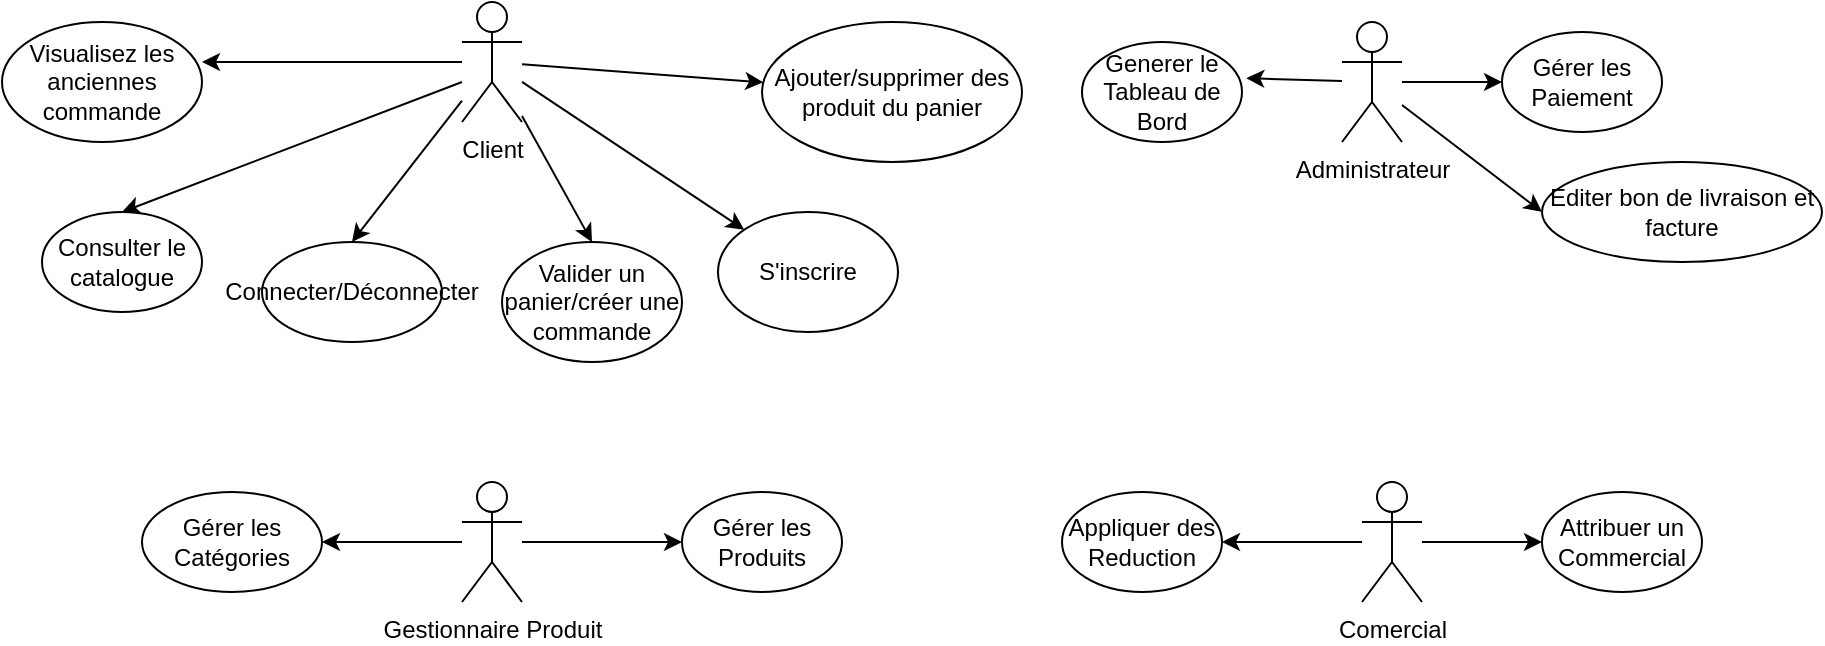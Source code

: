 <mxfile version="26.0.10">
  <diagram name="Page-1" id="40aZh_R9QP_4ye0zqLsw">
    <mxGraphModel dx="943" dy="545" grid="1" gridSize="10" guides="1" tooltips="1" connect="1" arrows="1" fold="1" page="1" pageScale="1" pageWidth="827" pageHeight="1169" math="0" shadow="0">
      <root>
        <mxCell id="0" />
        <mxCell id="1" parent="0" />
        <mxCell id="r5HxK-3WVwDXOcppo8CS-10" style="rounded=0;orthogonalLoop=1;jettySize=auto;html=1;entryX=0.5;entryY=0;entryDx=0;entryDy=0;" edge="1" parent="1" source="r5HxK-3WVwDXOcppo8CS-1" target="r5HxK-3WVwDXOcppo8CS-5">
          <mxGeometry relative="1" as="geometry" />
        </mxCell>
        <mxCell id="r5HxK-3WVwDXOcppo8CS-13" style="rounded=0;orthogonalLoop=1;jettySize=auto;html=1;strokeColor=default;entryX=0.5;entryY=0;entryDx=0;entryDy=0;" edge="1" parent="1" target="r5HxK-3WVwDXOcppo8CS-2">
          <mxGeometry relative="1" as="geometry">
            <mxPoint x="240" y="60.004" as="sourcePoint" />
            <mxPoint x="170" y="159.97" as="targetPoint" />
          </mxGeometry>
        </mxCell>
        <mxCell id="r5HxK-3WVwDXOcppo8CS-14" style="rounded=0;orthogonalLoop=1;jettySize=auto;html=1;entryX=0.5;entryY=0;entryDx=0;entryDy=0;" edge="1" parent="1" source="r5HxK-3WVwDXOcppo8CS-1" target="r5HxK-3WVwDXOcppo8CS-3">
          <mxGeometry relative="1" as="geometry" />
        </mxCell>
        <mxCell id="r5HxK-3WVwDXOcppo8CS-17" style="rounded=0;orthogonalLoop=1;jettySize=auto;html=1;" edge="1" parent="1" source="r5HxK-3WVwDXOcppo8CS-1" target="r5HxK-3WVwDXOcppo8CS-16">
          <mxGeometry relative="1" as="geometry" />
        </mxCell>
        <mxCell id="r5HxK-3WVwDXOcppo8CS-21" style="rounded=0;orthogonalLoop=1;jettySize=auto;html=1;" edge="1" parent="1" source="r5HxK-3WVwDXOcppo8CS-1" target="r5HxK-3WVwDXOcppo8CS-20">
          <mxGeometry relative="1" as="geometry" />
        </mxCell>
        <mxCell id="r5HxK-3WVwDXOcppo8CS-1" value="&lt;div&gt;Client&lt;/div&gt;&lt;div&gt;&lt;br&gt;&lt;/div&gt;" style="shape=umlActor;verticalLabelPosition=bottom;verticalAlign=top;html=1;outlineConnect=0;" vertex="1" parent="1">
          <mxGeometry x="240" y="20" width="30" height="60" as="geometry" />
        </mxCell>
        <mxCell id="r5HxK-3WVwDXOcppo8CS-2" value="Consulter le catalogue" style="ellipse;whiteSpace=wrap;html=1;" vertex="1" parent="1">
          <mxGeometry x="30" y="125" width="80" height="50" as="geometry" />
        </mxCell>
        <mxCell id="r5HxK-3WVwDXOcppo8CS-3" value="Connecter/Déconnecter" style="ellipse;whiteSpace=wrap;html=1;" vertex="1" parent="1">
          <mxGeometry x="140" y="140" width="90" height="50" as="geometry" />
        </mxCell>
        <mxCell id="r5HxK-3WVwDXOcppo8CS-5" value="Valider un panier/créer une commande" style="ellipse;whiteSpace=wrap;html=1;" vertex="1" parent="1">
          <mxGeometry x="260" y="140" width="90" height="60" as="geometry" />
        </mxCell>
        <mxCell id="r5HxK-3WVwDXOcppo8CS-6" value="Visualisez les anciennes commande" style="ellipse;whiteSpace=wrap;html=1;" vertex="1" parent="1">
          <mxGeometry x="10" y="30" width="100" height="60" as="geometry" />
        </mxCell>
        <mxCell id="r5HxK-3WVwDXOcppo8CS-8" style="rounded=0;orthogonalLoop=1;jettySize=auto;html=1;entryX=1;entryY=0.333;entryDx=0;entryDy=0;entryPerimeter=0;" edge="1" parent="1" source="r5HxK-3WVwDXOcppo8CS-1" target="r5HxK-3WVwDXOcppo8CS-6">
          <mxGeometry relative="1" as="geometry" />
        </mxCell>
        <mxCell id="r5HxK-3WVwDXOcppo8CS-16" value="S&#39;inscrire" style="ellipse;whiteSpace=wrap;html=1;" vertex="1" parent="1">
          <mxGeometry x="368" y="125" width="90" height="60" as="geometry" />
        </mxCell>
        <mxCell id="r5HxK-3WVwDXOcppo8CS-22" style="rounded=0;orthogonalLoop=1;jettySize=auto;html=1;" edge="1" parent="1" source="r5HxK-3WVwDXOcppo8CS-18" target="r5HxK-3WVwDXOcppo8CS-19">
          <mxGeometry relative="1" as="geometry" />
        </mxCell>
        <mxCell id="r5HxK-3WVwDXOcppo8CS-24" style="rounded=0;orthogonalLoop=1;jettySize=auto;html=1;entryX=1;entryY=0.5;entryDx=0;entryDy=0;" edge="1" parent="1" source="r5HxK-3WVwDXOcppo8CS-18" target="r5HxK-3WVwDXOcppo8CS-23">
          <mxGeometry relative="1" as="geometry" />
        </mxCell>
        <mxCell id="r5HxK-3WVwDXOcppo8CS-18" value="Gestionnaire Produit" style="shape=umlActor;verticalLabelPosition=bottom;verticalAlign=top;html=1;outlineConnect=0;" vertex="1" parent="1">
          <mxGeometry x="240" y="260" width="30" height="60" as="geometry" />
        </mxCell>
        <mxCell id="r5HxK-3WVwDXOcppo8CS-19" value="Gérer les Produits" style="ellipse;whiteSpace=wrap;html=1;" vertex="1" parent="1">
          <mxGeometry x="350" y="265" width="80" height="50" as="geometry" />
        </mxCell>
        <mxCell id="r5HxK-3WVwDXOcppo8CS-20" value="Ajouter/supprimer des produit du panier" style="ellipse;whiteSpace=wrap;html=1;" vertex="1" parent="1">
          <mxGeometry x="390" y="30" width="130" height="70" as="geometry" />
        </mxCell>
        <mxCell id="r5HxK-3WVwDXOcppo8CS-23" value="Gérer les Catégories" style="ellipse;whiteSpace=wrap;html=1;" vertex="1" parent="1">
          <mxGeometry x="80" y="265" width="90" height="50" as="geometry" />
        </mxCell>
        <mxCell id="r5HxK-3WVwDXOcppo8CS-30" style="rounded=0;orthogonalLoop=1;jettySize=auto;html=1;entryX=0;entryY=0.5;entryDx=0;entryDy=0;" edge="1" parent="1" source="r5HxK-3WVwDXOcppo8CS-25" target="r5HxK-3WVwDXOcppo8CS-26">
          <mxGeometry relative="1" as="geometry" />
        </mxCell>
        <mxCell id="r5HxK-3WVwDXOcppo8CS-31" style="rounded=0;orthogonalLoop=1;jettySize=auto;html=1;entryX=0;entryY=0.5;entryDx=0;entryDy=0;" edge="1" parent="1" source="r5HxK-3WVwDXOcppo8CS-25" target="r5HxK-3WVwDXOcppo8CS-27">
          <mxGeometry relative="1" as="geometry" />
        </mxCell>
        <mxCell id="r5HxK-3WVwDXOcppo8CS-25" value="Administrateur" style="shape=umlActor;verticalLabelPosition=bottom;verticalAlign=top;html=1;outlineConnect=0;" vertex="1" parent="1">
          <mxGeometry x="680" y="30" width="30" height="60" as="geometry" />
        </mxCell>
        <mxCell id="r5HxK-3WVwDXOcppo8CS-26" value="Gérer les Paiement" style="ellipse;whiteSpace=wrap;html=1;" vertex="1" parent="1">
          <mxGeometry x="760" y="35" width="80" height="50" as="geometry" />
        </mxCell>
        <mxCell id="r5HxK-3WVwDXOcppo8CS-27" value="Editer bon de livraison et facture" style="ellipse;whiteSpace=wrap;html=1;" vertex="1" parent="1">
          <mxGeometry x="780" y="100" width="140" height="50" as="geometry" />
        </mxCell>
        <mxCell id="r5HxK-3WVwDXOcppo8CS-28" value="Generer le Tableau de Bord" style="ellipse;whiteSpace=wrap;html=1;" vertex="1" parent="1">
          <mxGeometry x="550" y="40" width="80" height="50" as="geometry" />
        </mxCell>
        <mxCell id="r5HxK-3WVwDXOcppo8CS-29" style="rounded=0;orthogonalLoop=1;jettySize=auto;html=1;entryX=1.027;entryY=0.362;entryDx=0;entryDy=0;entryPerimeter=0;" edge="1" parent="1" source="r5HxK-3WVwDXOcppo8CS-25" target="r5HxK-3WVwDXOcppo8CS-28">
          <mxGeometry relative="1" as="geometry" />
        </mxCell>
        <mxCell id="r5HxK-3WVwDXOcppo8CS-36" style="rounded=0;orthogonalLoop=1;jettySize=auto;html=1;entryX=1;entryY=0.5;entryDx=0;entryDy=0;" edge="1" parent="1" source="r5HxK-3WVwDXOcppo8CS-32" target="r5HxK-3WVwDXOcppo8CS-34">
          <mxGeometry relative="1" as="geometry" />
        </mxCell>
        <mxCell id="r5HxK-3WVwDXOcppo8CS-37" style="edgeStyle=orthogonalEdgeStyle;rounded=0;orthogonalLoop=1;jettySize=auto;html=1;entryX=0;entryY=0.5;entryDx=0;entryDy=0;" edge="1" parent="1" source="r5HxK-3WVwDXOcppo8CS-32" target="r5HxK-3WVwDXOcppo8CS-35">
          <mxGeometry relative="1" as="geometry" />
        </mxCell>
        <mxCell id="r5HxK-3WVwDXOcppo8CS-32" value="Comercial" style="shape=umlActor;verticalLabelPosition=bottom;verticalAlign=top;html=1;outlineConnect=0;" vertex="1" parent="1">
          <mxGeometry x="690" y="260" width="30" height="60" as="geometry" />
        </mxCell>
        <mxCell id="r5HxK-3WVwDXOcppo8CS-34" value="Appliquer des Reduction" style="ellipse;whiteSpace=wrap;html=1;" vertex="1" parent="1">
          <mxGeometry x="540" y="265" width="80" height="50" as="geometry" />
        </mxCell>
        <mxCell id="r5HxK-3WVwDXOcppo8CS-35" value="Attribuer un Commercial" style="ellipse;whiteSpace=wrap;html=1;" vertex="1" parent="1">
          <mxGeometry x="780" y="265" width="80" height="50" as="geometry" />
        </mxCell>
      </root>
    </mxGraphModel>
  </diagram>
</mxfile>
